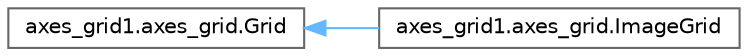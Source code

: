 digraph "Graphical Class Hierarchy"
{
 // LATEX_PDF_SIZE
  bgcolor="transparent";
  edge [fontname=Helvetica,fontsize=10,labelfontname=Helvetica,labelfontsize=10];
  node [fontname=Helvetica,fontsize=10,shape=box,height=0.2,width=0.4];
  rankdir="LR";
  Node0 [id="Node000000",label="axes_grid1.axes_grid.Grid",height=0.2,width=0.4,color="grey40", fillcolor="white", style="filled",URL="$d9/d39/classaxes__grid1_1_1axes__grid_1_1Grid.html",tooltip=" "];
  Node0 -> Node1 [id="edge3244_Node000000_Node000001",dir="back",color="steelblue1",style="solid",tooltip=" "];
  Node1 [id="Node000001",label="axes_grid1.axes_grid.ImageGrid",height=0.2,width=0.4,color="grey40", fillcolor="white", style="filled",URL="$d8/d2e/classaxes__grid1_1_1axes__grid_1_1ImageGrid.html",tooltip=" "];
}
